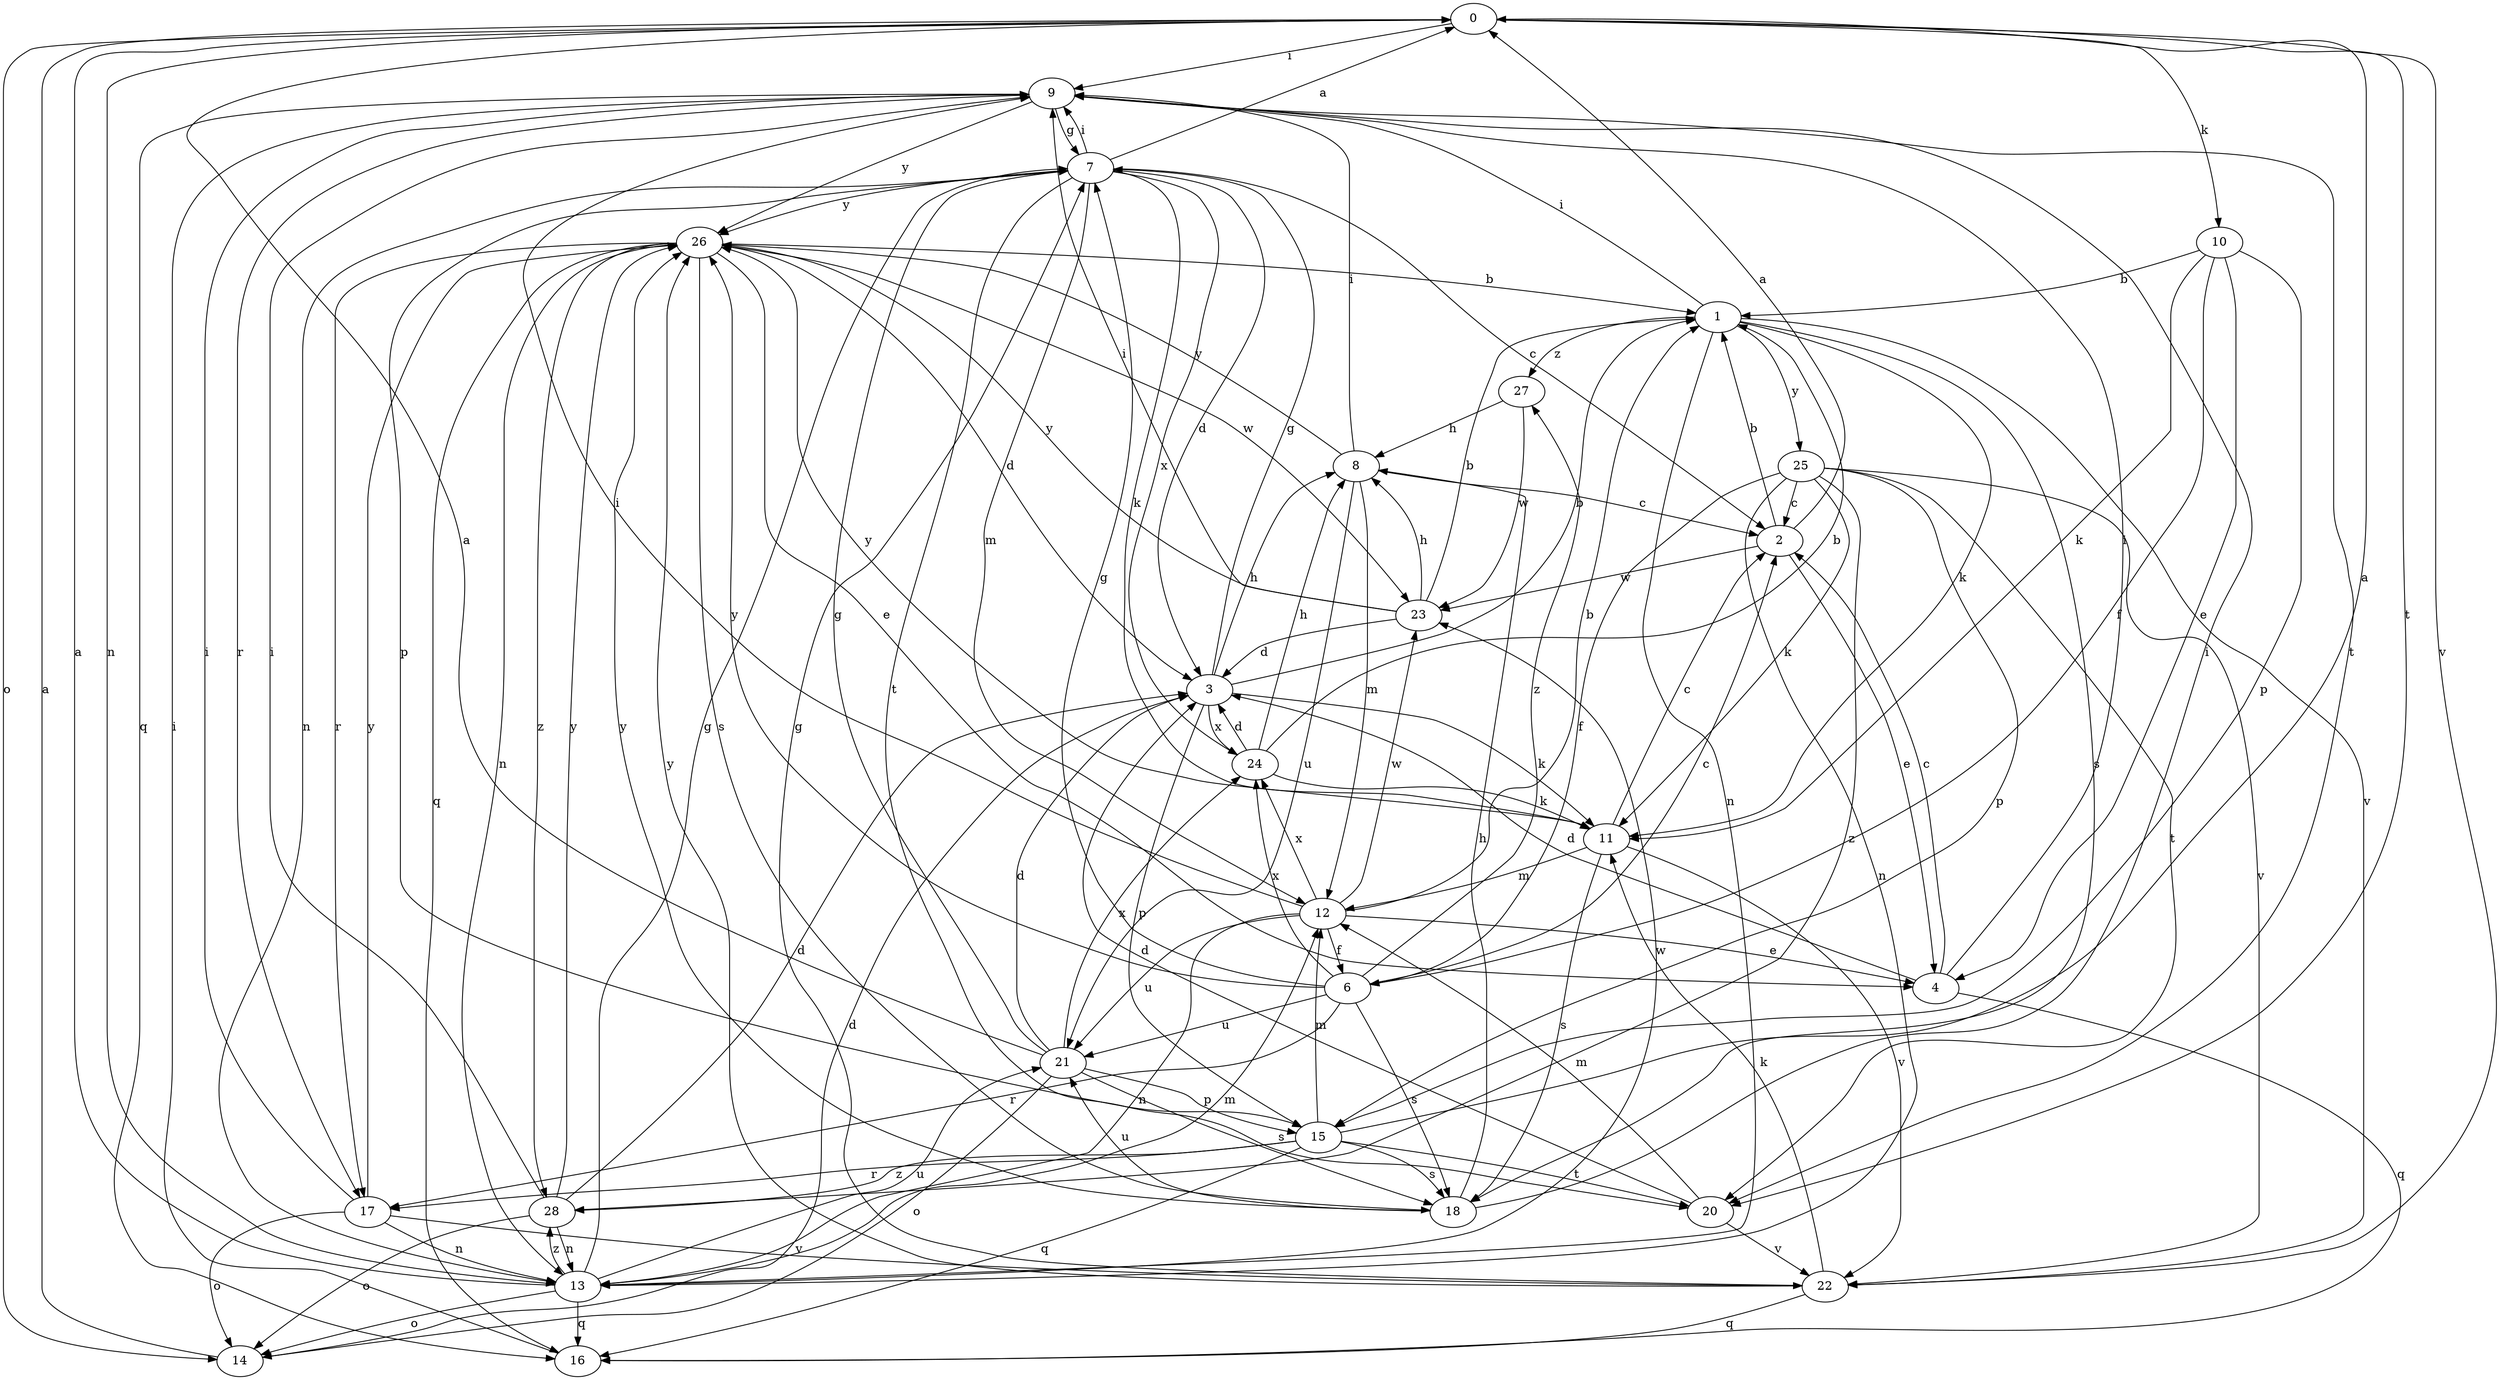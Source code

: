 strict digraph  {
0;
1;
2;
3;
4;
6;
7;
8;
9;
10;
11;
12;
13;
14;
15;
16;
17;
18;
20;
21;
22;
23;
24;
25;
26;
27;
28;
0 -> 9  [label=i];
0 -> 10  [label=k];
0 -> 13  [label=n];
0 -> 14  [label=o];
0 -> 20  [label=t];
0 -> 22  [label=v];
1 -> 9  [label=i];
1 -> 11  [label=k];
1 -> 13  [label=n];
1 -> 18  [label=s];
1 -> 22  [label=v];
1 -> 25  [label=y];
1 -> 27  [label=z];
2 -> 0  [label=a];
2 -> 1  [label=b];
2 -> 4  [label=e];
2 -> 23  [label=w];
3 -> 1  [label=b];
3 -> 7  [label=g];
3 -> 8  [label=h];
3 -> 11  [label=k];
3 -> 15  [label=p];
3 -> 24  [label=x];
4 -> 2  [label=c];
4 -> 3  [label=d];
4 -> 9  [label=i];
4 -> 16  [label=q];
6 -> 2  [label=c];
6 -> 7  [label=g];
6 -> 17  [label=r];
6 -> 18  [label=s];
6 -> 21  [label=u];
6 -> 24  [label=x];
6 -> 26  [label=y];
6 -> 27  [label=z];
7 -> 0  [label=a];
7 -> 2  [label=c];
7 -> 3  [label=d];
7 -> 9  [label=i];
7 -> 11  [label=k];
7 -> 12  [label=m];
7 -> 13  [label=n];
7 -> 15  [label=p];
7 -> 20  [label=t];
7 -> 24  [label=x];
7 -> 26  [label=y];
8 -> 2  [label=c];
8 -> 9  [label=i];
8 -> 12  [label=m];
8 -> 21  [label=u];
8 -> 26  [label=y];
9 -> 7  [label=g];
9 -> 16  [label=q];
9 -> 17  [label=r];
9 -> 20  [label=t];
9 -> 26  [label=y];
10 -> 1  [label=b];
10 -> 4  [label=e];
10 -> 6  [label=f];
10 -> 11  [label=k];
10 -> 15  [label=p];
11 -> 2  [label=c];
11 -> 12  [label=m];
11 -> 18  [label=s];
11 -> 22  [label=v];
11 -> 26  [label=y];
12 -> 1  [label=b];
12 -> 4  [label=e];
12 -> 6  [label=f];
12 -> 9  [label=i];
12 -> 13  [label=n];
12 -> 21  [label=u];
12 -> 23  [label=w];
12 -> 24  [label=x];
13 -> 0  [label=a];
13 -> 7  [label=g];
13 -> 12  [label=m];
13 -> 14  [label=o];
13 -> 16  [label=q];
13 -> 21  [label=u];
13 -> 23  [label=w];
13 -> 28  [label=z];
14 -> 0  [label=a];
14 -> 3  [label=d];
15 -> 0  [label=a];
15 -> 12  [label=m];
15 -> 16  [label=q];
15 -> 17  [label=r];
15 -> 18  [label=s];
15 -> 20  [label=t];
15 -> 28  [label=z];
16 -> 9  [label=i];
17 -> 9  [label=i];
17 -> 13  [label=n];
17 -> 14  [label=o];
17 -> 22  [label=v];
17 -> 26  [label=y];
18 -> 8  [label=h];
18 -> 9  [label=i];
18 -> 21  [label=u];
18 -> 26  [label=y];
20 -> 3  [label=d];
20 -> 12  [label=m];
20 -> 22  [label=v];
21 -> 0  [label=a];
21 -> 3  [label=d];
21 -> 7  [label=g];
21 -> 14  [label=o];
21 -> 15  [label=p];
21 -> 18  [label=s];
21 -> 24  [label=x];
22 -> 7  [label=g];
22 -> 11  [label=k];
22 -> 16  [label=q];
22 -> 26  [label=y];
23 -> 1  [label=b];
23 -> 3  [label=d];
23 -> 8  [label=h];
23 -> 9  [label=i];
23 -> 26  [label=y];
24 -> 1  [label=b];
24 -> 3  [label=d];
24 -> 8  [label=h];
24 -> 11  [label=k];
25 -> 2  [label=c];
25 -> 6  [label=f];
25 -> 11  [label=k];
25 -> 13  [label=n];
25 -> 15  [label=p];
25 -> 20  [label=t];
25 -> 22  [label=v];
25 -> 28  [label=z];
26 -> 1  [label=b];
26 -> 3  [label=d];
26 -> 4  [label=e];
26 -> 13  [label=n];
26 -> 16  [label=q];
26 -> 17  [label=r];
26 -> 18  [label=s];
26 -> 23  [label=w];
26 -> 28  [label=z];
27 -> 8  [label=h];
27 -> 23  [label=w];
28 -> 3  [label=d];
28 -> 9  [label=i];
28 -> 13  [label=n];
28 -> 14  [label=o];
28 -> 26  [label=y];
}
